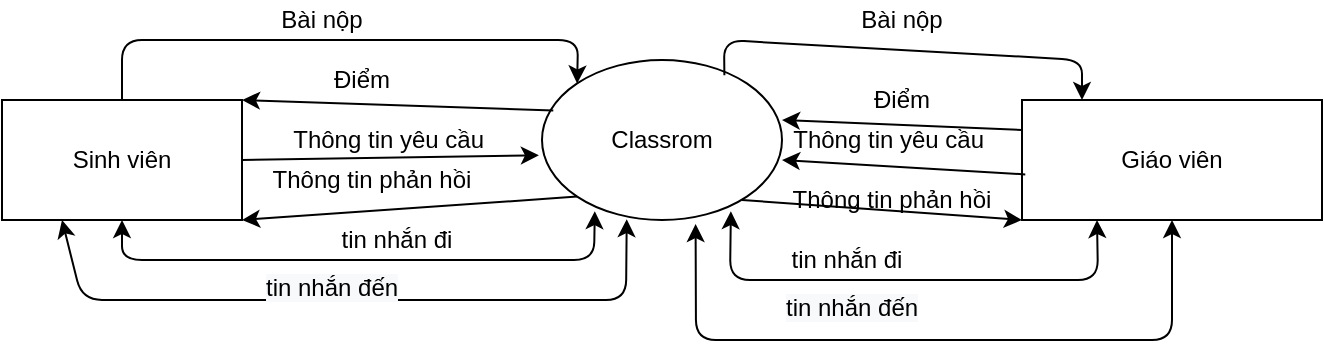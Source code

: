 <mxfile version="14.7.6" type="device"><diagram id="kfKQdp-yl9zQp-GsjM8-" name="Page-1"><mxGraphModel dx="1038" dy="588" grid="1" gridSize="10" guides="1" tooltips="1" connect="1" arrows="1" fold="1" page="1" pageScale="1" pageWidth="827" pageHeight="1169" math="0" shadow="0"><root><mxCell id="0"/><mxCell id="1" parent="0"/><mxCell id="-db5IaazHYf1UrQqFlub-1" value="&lt;span&gt;Classrom&lt;/span&gt;" style="ellipse;whiteSpace=wrap;html=1;" parent="1" vertex="1"><mxGeometry x="350" y="260" width="120" height="80" as="geometry"/></mxCell><mxCell id="-db5IaazHYf1UrQqFlub-2" value="Sinh viên" style="rounded=0;whiteSpace=wrap;html=1;" parent="1" vertex="1"><mxGeometry x="80" y="280" width="120" height="60" as="geometry"/></mxCell><mxCell id="-db5IaazHYf1UrQqFlub-3" value="Giáo viên" style="rounded=0;whiteSpace=wrap;html=1;" parent="1" vertex="1"><mxGeometry x="590" y="280" width="150" height="60" as="geometry"/></mxCell><mxCell id="-db5IaazHYf1UrQqFlub-5" value="" style="endArrow=classic;html=1;exitX=0.5;exitY=0;exitDx=0;exitDy=0;entryX=0;entryY=0;entryDx=0;entryDy=0;" parent="1" source="-db5IaazHYf1UrQqFlub-2" target="-db5IaazHYf1UrQqFlub-1" edge="1"><mxGeometry width="50" height="50" relative="1" as="geometry"><mxPoint x="270" y="330" as="sourcePoint"/><mxPoint x="320" y="280" as="targetPoint"/><Array as="points"><mxPoint x="140" y="250"/><mxPoint x="368" y="250"/></Array></mxGeometry></mxCell><mxCell id="-db5IaazHYf1UrQqFlub-6" value="Bài nộp" style="text;html=1;strokeColor=none;fillColor=none;align=center;verticalAlign=middle;whiteSpace=wrap;rounded=0;" parent="1" vertex="1"><mxGeometry x="210" y="230" width="60" height="20" as="geometry"/></mxCell><mxCell id="-db5IaazHYf1UrQqFlub-7" value="Điểm" style="text;html=1;strokeColor=none;fillColor=none;align=center;verticalAlign=middle;whiteSpace=wrap;rounded=0;" parent="1" vertex="1"><mxGeometry x="230" y="260" width="60" height="20" as="geometry"/></mxCell><mxCell id="-db5IaazHYf1UrQqFlub-9" value="" style="endArrow=classic;html=1;entryX=1;entryY=0;entryDx=0;entryDy=0;exitX=0.047;exitY=0.315;exitDx=0;exitDy=0;exitPerimeter=0;" parent="1" source="-db5IaazHYf1UrQqFlub-1" target="-db5IaazHYf1UrQqFlub-2" edge="1"><mxGeometry width="50" height="50" relative="1" as="geometry"><mxPoint x="270" y="320" as="sourcePoint"/><mxPoint x="320" y="270" as="targetPoint"/></mxGeometry></mxCell><mxCell id="-db5IaazHYf1UrQqFlub-10" value="" style="endArrow=classic;html=1;exitX=0.76;exitY=0.095;exitDx=0;exitDy=0;exitPerimeter=0;" parent="1" source="-db5IaazHYf1UrQqFlub-1" edge="1"><mxGeometry width="50" height="50" relative="1" as="geometry"><mxPoint x="280" y="330" as="sourcePoint"/><mxPoint x="620" y="280" as="targetPoint"/><Array as="points"><mxPoint x="441" y="250"/><mxPoint x="620" y="260"/></Array></mxGeometry></mxCell><mxCell id="-db5IaazHYf1UrQqFlub-11" value="" style="endArrow=classic;html=1;exitX=0;exitY=0.25;exitDx=0;exitDy=0;" parent="1" source="-db5IaazHYf1UrQqFlub-3" edge="1"><mxGeometry width="50" height="50" relative="1" as="geometry"><mxPoint x="290" y="340" as="sourcePoint"/><mxPoint x="470" y="290" as="targetPoint"/></mxGeometry></mxCell><mxCell id="-db5IaazHYf1UrQqFlub-13" value="Bài nộp" style="text;html=1;strokeColor=none;fillColor=none;align=center;verticalAlign=middle;whiteSpace=wrap;rounded=0;" parent="1" vertex="1"><mxGeometry x="500" y="230" width="60" height="20" as="geometry"/></mxCell><mxCell id="-db5IaazHYf1UrQqFlub-14" value="Điểm" style="text;html=1;strokeColor=none;fillColor=none;align=center;verticalAlign=middle;whiteSpace=wrap;rounded=0;" parent="1" vertex="1"><mxGeometry x="500" y="270" width="60" height="20" as="geometry"/></mxCell><mxCell id="-db5IaazHYf1UrQqFlub-18" value="Thông tin yêu cầu&amp;nbsp;" style="text;html=1;strokeColor=none;fillColor=none;align=center;verticalAlign=middle;whiteSpace=wrap;rounded=0;" parent="1" vertex="1"><mxGeometry x="220" y="290" width="110" height="20" as="geometry"/></mxCell><mxCell id="-db5IaazHYf1UrQqFlub-19" value="" style="endArrow=classic;html=1;entryX=-0.013;entryY=0.595;entryDx=0;entryDy=0;entryPerimeter=0;exitX=1;exitY=0.5;exitDx=0;exitDy=0;" parent="1" source="-db5IaazHYf1UrQqFlub-2" target="-db5IaazHYf1UrQqFlub-1" edge="1"><mxGeometry width="50" height="50" relative="1" as="geometry"><mxPoint x="270" y="310" as="sourcePoint"/><mxPoint x="320" y="260" as="targetPoint"/></mxGeometry></mxCell><mxCell id="-db5IaazHYf1UrQqFlub-21" value="Thông tin phản hồi" style="text;html=1;strokeColor=none;fillColor=none;align=center;verticalAlign=middle;whiteSpace=wrap;rounded=0;" parent="1" vertex="1"><mxGeometry x="210" y="310" width="110" height="20" as="geometry"/></mxCell><mxCell id="-db5IaazHYf1UrQqFlub-22" value="" style="endArrow=classic;html=1;entryX=1;entryY=1;entryDx=0;entryDy=0;exitX=0;exitY=1;exitDx=0;exitDy=0;" parent="1" source="-db5IaazHYf1UrQqFlub-1" target="-db5IaazHYf1UrQqFlub-2" edge="1"><mxGeometry width="50" height="50" relative="1" as="geometry"><mxPoint x="270" y="290" as="sourcePoint"/><mxPoint x="320" y="240" as="targetPoint"/></mxGeometry></mxCell><mxCell id="-db5IaazHYf1UrQqFlub-24" value="Thông tin yêu cầu&amp;nbsp;" style="text;html=1;strokeColor=none;fillColor=none;align=center;verticalAlign=middle;whiteSpace=wrap;rounded=0;" parent="1" vertex="1"><mxGeometry x="470" y="290" width="110" height="20" as="geometry"/></mxCell><mxCell id="-db5IaazHYf1UrQqFlub-25" value="Thông tin phản hồi" style="text;html=1;strokeColor=none;fillColor=none;align=center;verticalAlign=middle;whiteSpace=wrap;rounded=0;" parent="1" vertex="1"><mxGeometry x="470" y="320" width="110" height="20" as="geometry"/></mxCell><mxCell id="-db5IaazHYf1UrQqFlub-26" value="" style="endArrow=classic;html=1;entryX=0;entryY=1;entryDx=0;entryDy=0;exitX=0.011;exitY=0.62;exitDx=0;exitDy=0;exitPerimeter=0;" parent="1" source="-db5IaazHYf1UrQqFlub-3" target="-db5IaazHYf1UrQqFlub-24" edge="1"><mxGeometry width="50" height="50" relative="1" as="geometry"><mxPoint x="270" y="290" as="sourcePoint"/><mxPoint x="320" y="240" as="targetPoint"/></mxGeometry></mxCell><mxCell id="-db5IaazHYf1UrQqFlub-27" value="" style="endArrow=classic;html=1;entryX=0;entryY=1;entryDx=0;entryDy=0;" parent="1" target="-db5IaazHYf1UrQqFlub-3" edge="1"><mxGeometry width="50" height="50" relative="1" as="geometry"><mxPoint x="450" y="330" as="sourcePoint"/><mxPoint x="320" y="240" as="targetPoint"/></mxGeometry></mxCell><mxCell id="-db5IaazHYf1UrQqFlub-28" value="" style="endArrow=classic;startArrow=classic;html=1;entryX=0.22;entryY=0.945;entryDx=0;entryDy=0;exitX=0.5;exitY=1;exitDx=0;exitDy=0;entryPerimeter=0;" parent="1" source="-db5IaazHYf1UrQqFlub-2" target="-db5IaazHYf1UrQqFlub-1" edge="1"><mxGeometry width="50" height="50" relative="1" as="geometry"><mxPoint x="270" y="290" as="sourcePoint"/><mxPoint x="320" y="240" as="targetPoint"/><Array as="points"><mxPoint x="140" y="360"/><mxPoint x="376" y="360"/></Array></mxGeometry></mxCell><mxCell id="-db5IaazHYf1UrQqFlub-29" value="tin nhắn đi" style="text;html=1;strokeColor=none;fillColor=none;align=center;verticalAlign=middle;whiteSpace=wrap;rounded=0;" parent="1" vertex="1"><mxGeometry x="235" y="340" width="85" height="20" as="geometry"/></mxCell><mxCell id="-db5IaazHYf1UrQqFlub-31" value="" style="endArrow=classic;startArrow=classic;html=1;entryX=0.25;entryY=1;entryDx=0;entryDy=0;exitX=0.353;exitY=0.995;exitDx=0;exitDy=0;exitPerimeter=0;" parent="1" source="-db5IaazHYf1UrQqFlub-1" target="-db5IaazHYf1UrQqFlub-2" edge="1"><mxGeometry width="50" height="50" relative="1" as="geometry"><mxPoint x="270" y="270" as="sourcePoint"/><mxPoint x="320" y="220" as="targetPoint"/><Array as="points"><mxPoint x="392" y="380"/><mxPoint x="120" y="380"/></Array></mxGeometry></mxCell><mxCell id="-db5IaazHYf1UrQqFlub-32" value="&lt;span style=&quot;color: rgb(0 , 0 , 0) ; font-family: &amp;#34;helvetica&amp;#34; ; font-size: 12px ; font-style: normal ; font-weight: 400 ; letter-spacing: normal ; text-align: center ; text-indent: 0px ; text-transform: none ; word-spacing: 0px ; background-color: rgb(248 , 249 , 250) ; display: inline ; float: none&quot;&gt;tin nhắn đến&lt;/span&gt;" style="text;whiteSpace=wrap;html=1;" parent="1" vertex="1"><mxGeometry x="210" y="360" width="80" height="30" as="geometry"/></mxCell><mxCell id="-db5IaazHYf1UrQqFlub-34" value="tin nhắn đi" style="text;html=1;strokeColor=none;fillColor=none;align=center;verticalAlign=middle;whiteSpace=wrap;rounded=0;" parent="1" vertex="1"><mxGeometry x="460" y="350" width="85" height="20" as="geometry"/></mxCell><mxCell id="-db5IaazHYf1UrQqFlub-35" value="&lt;span style=&quot;color: rgb(0 , 0 , 0) ; font-family: &amp;#34;helvetica&amp;#34; ; font-size: 12px ; font-style: normal ; font-weight: 400 ; letter-spacing: normal ; text-align: center ; text-indent: 0px ; text-transform: none ; word-spacing: 0px ; background-color: rgb(248 , 249 , 250) ; display: inline ; float: none&quot;&gt;tin nhắn đến&lt;/span&gt;" style="text;whiteSpace=wrap;html=1;" parent="1" vertex="1"><mxGeometry x="470" y="370" width="80" height="30" as="geometry"/></mxCell><mxCell id="-db5IaazHYf1UrQqFlub-38" value="" style="endArrow=classic;startArrow=classic;html=1;entryX=0.787;entryY=0.945;entryDx=0;entryDy=0;entryPerimeter=0;exitX=0.25;exitY=1;exitDx=0;exitDy=0;" parent="1" source="-db5IaazHYf1UrQqFlub-3" target="-db5IaazHYf1UrQqFlub-1" edge="1"><mxGeometry width="50" height="50" relative="1" as="geometry"><mxPoint x="270" y="270" as="sourcePoint"/><mxPoint x="320" y="220" as="targetPoint"/><Array as="points"><mxPoint x="628" y="370"/><mxPoint x="444" y="370"/></Array></mxGeometry></mxCell><mxCell id="-db5IaazHYf1UrQqFlub-39" value="" style="endArrow=classic;startArrow=classic;html=1;entryX=0.64;entryY=1.025;entryDx=0;entryDy=0;entryPerimeter=0;exitX=0.5;exitY=1;exitDx=0;exitDy=0;" parent="1" source="-db5IaazHYf1UrQqFlub-3" target="-db5IaazHYf1UrQqFlub-1" edge="1"><mxGeometry width="50" height="50" relative="1" as="geometry"><mxPoint x="640" y="342" as="sourcePoint"/><mxPoint x="320" y="220" as="targetPoint"/><Array as="points"><mxPoint x="665" y="400"/><mxPoint x="427" y="400"/></Array></mxGeometry></mxCell></root></mxGraphModel></diagram></mxfile>